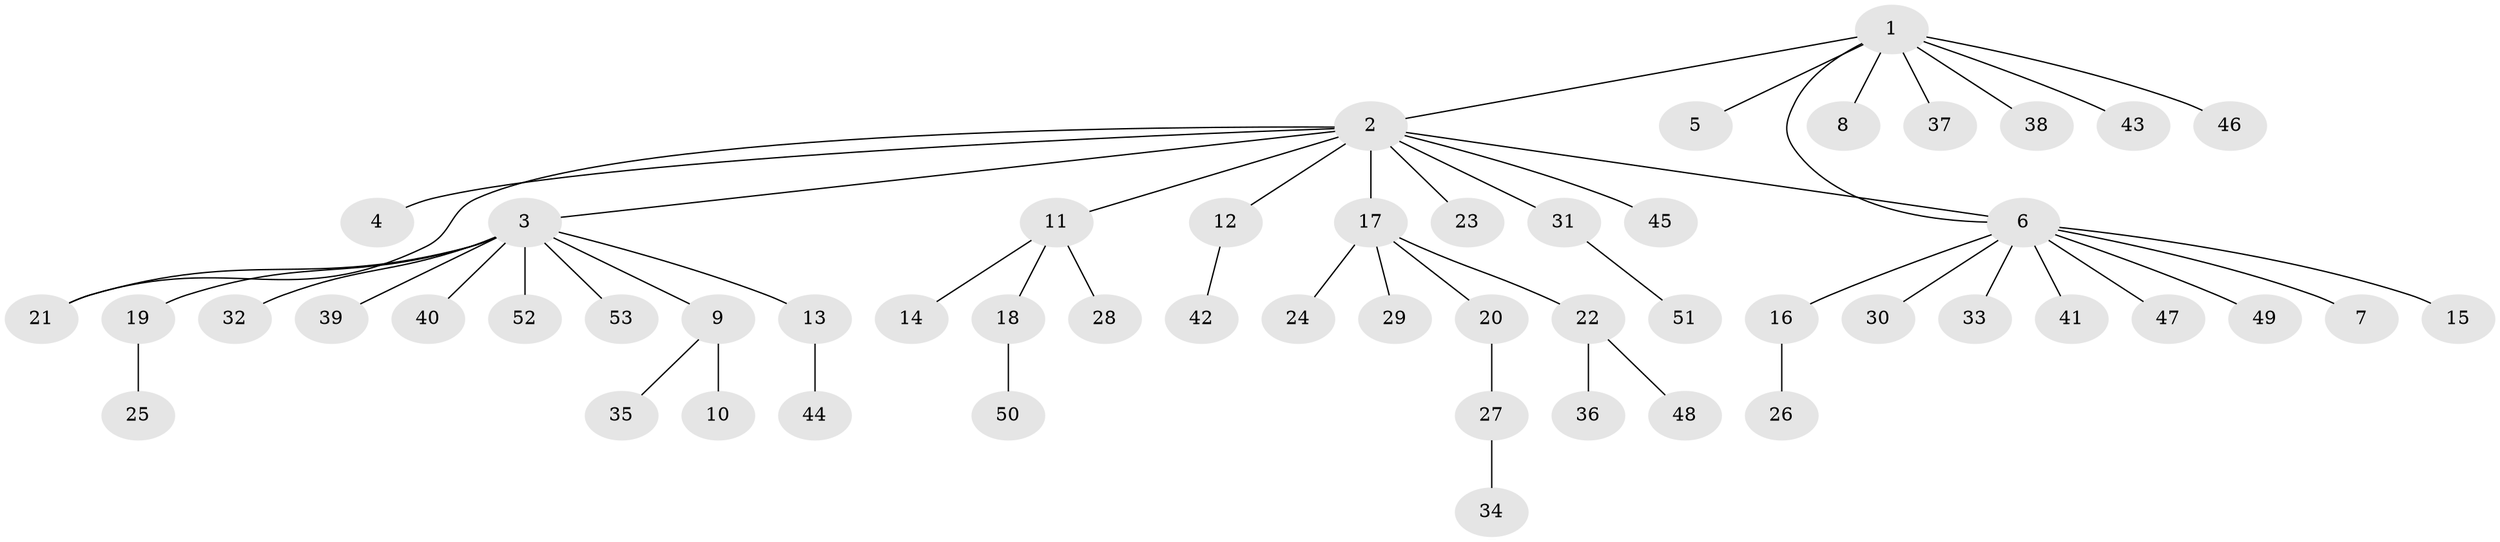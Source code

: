 // coarse degree distribution, {3: 0.13043478260869565, 9: 0.043478260869565216, 5: 0.043478260869565216, 1: 0.5652173913043478, 4: 0.043478260869565216, 2: 0.17391304347826086}
// Generated by graph-tools (version 1.1) at 2025/50/03/04/25 22:50:40]
// undirected, 53 vertices, 54 edges
graph export_dot {
  node [color=gray90,style=filled];
  1;
  2;
  3;
  4;
  5;
  6;
  7;
  8;
  9;
  10;
  11;
  12;
  13;
  14;
  15;
  16;
  17;
  18;
  19;
  20;
  21;
  22;
  23;
  24;
  25;
  26;
  27;
  28;
  29;
  30;
  31;
  32;
  33;
  34;
  35;
  36;
  37;
  38;
  39;
  40;
  41;
  42;
  43;
  44;
  45;
  46;
  47;
  48;
  49;
  50;
  51;
  52;
  53;
  1 -- 2;
  1 -- 5;
  1 -- 6;
  1 -- 8;
  1 -- 37;
  1 -- 38;
  1 -- 43;
  1 -- 46;
  2 -- 3;
  2 -- 4;
  2 -- 6;
  2 -- 11;
  2 -- 12;
  2 -- 17;
  2 -- 21;
  2 -- 23;
  2 -- 31;
  2 -- 45;
  3 -- 9;
  3 -- 13;
  3 -- 19;
  3 -- 21;
  3 -- 32;
  3 -- 39;
  3 -- 40;
  3 -- 52;
  3 -- 53;
  6 -- 7;
  6 -- 15;
  6 -- 16;
  6 -- 30;
  6 -- 33;
  6 -- 41;
  6 -- 47;
  6 -- 49;
  9 -- 10;
  9 -- 35;
  11 -- 14;
  11 -- 18;
  11 -- 28;
  12 -- 42;
  13 -- 44;
  16 -- 26;
  17 -- 20;
  17 -- 22;
  17 -- 24;
  17 -- 29;
  18 -- 50;
  19 -- 25;
  20 -- 27;
  22 -- 36;
  22 -- 48;
  27 -- 34;
  31 -- 51;
}
